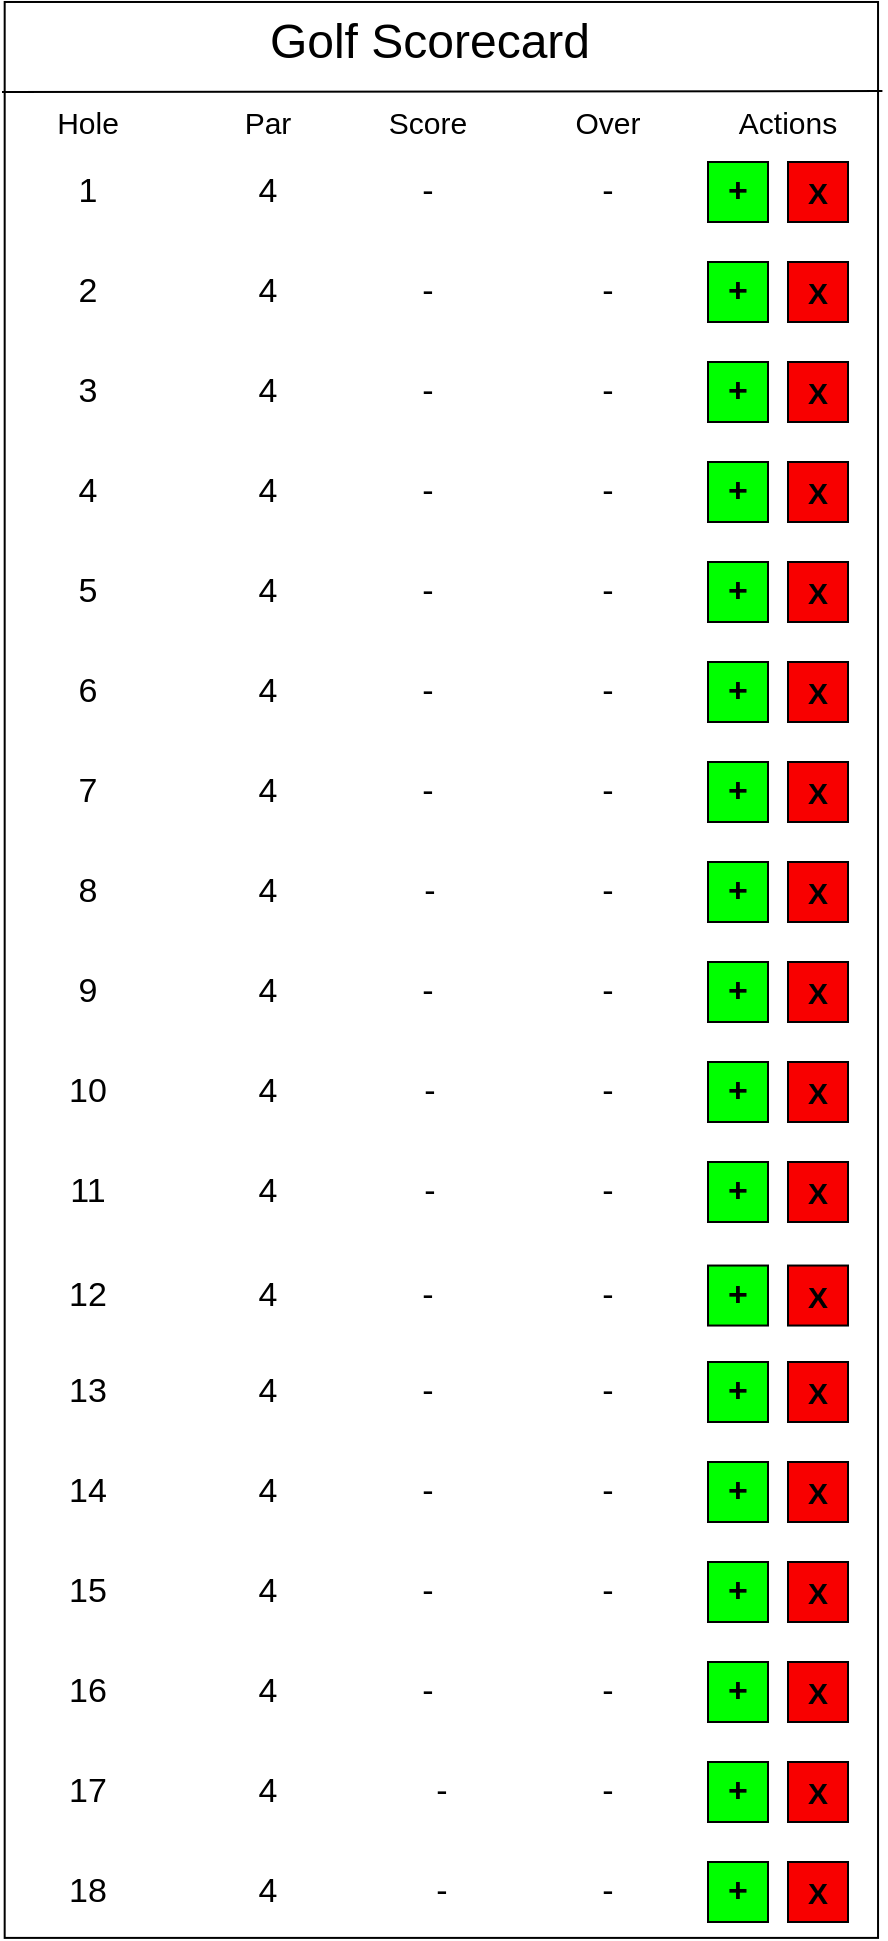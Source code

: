 <mxfile version="13.7.9" type="device"><diagram name="Page-1" id="f1b7ffb7-ca1e-a977-7cf5-a751b3c06c05"><mxGraphModel dx="1185" dy="662" grid="1" gridSize="10" guides="1" tooltips="1" connect="1" arrows="1" fold="1" page="1" pageScale="1" pageWidth="826" pageHeight="1169" background="#ffffff" math="0" shadow="0"><root><mxCell id="0"/><mxCell id="1" parent="0"/><mxCell id="iD8SMM4YKphXC7fFlHKB-61" value="" style="rounded=0;whiteSpace=wrap;html=1;rotation=90;" vertex="1" parent="1"><mxGeometry x="-47.3" y="345.63" width="967.96" height="436.68" as="geometry"/></mxCell><mxCell id="iD8SMM4YKphXC7fFlHKB-63" value="Golf Scorecard" style="text;html=1;strokeColor=none;fillColor=none;align=center;verticalAlign=middle;whiteSpace=wrap;rounded=0;fontSize=24;fontStyle=0" vertex="1" parent="1"><mxGeometry x="231.04" y="80" width="400" height="40" as="geometry"/></mxCell><mxCell id="iD8SMM4YKphXC7fFlHKB-65" value="" style="rounded=0;whiteSpace=wrap;html=1;fontSize=24;" vertex="1" parent="1"><mxGeometry x="490" y="290" width="120" as="geometry"/></mxCell><mxCell id="iD8SMM4YKphXC7fFlHKB-66" value="" style="endArrow=none;html=1;fontSize=24;entryX=0.046;entryY=-0.005;entryDx=0;entryDy=0;entryPerimeter=0;" edge="1" parent="1" target="iD8SMM4YKphXC7fFlHKB-61"><mxGeometry width="50" height="50" relative="1" as="geometry"><mxPoint x="217" y="125" as="sourcePoint"/><mxPoint x="645" y="125" as="targetPoint"/><Array as="points"/></mxGeometry></mxCell><mxCell id="iD8SMM4YKphXC7fFlHKB-67" value="Hole" style="text;html=1;strokeColor=none;fillColor=none;align=center;verticalAlign=middle;whiteSpace=wrap;rounded=0;fontSize=15;" vertex="1" parent="1"><mxGeometry x="230" y="130" width="60" height="20" as="geometry"/></mxCell><mxCell id="iD8SMM4YKphXC7fFlHKB-68" value="Par" style="text;html=1;strokeColor=none;fillColor=none;align=center;verticalAlign=middle;whiteSpace=wrap;rounded=0;fontSize=15;" vertex="1" parent="1"><mxGeometry x="320" y="130" width="60" height="20" as="geometry"/></mxCell><mxCell id="iD8SMM4YKphXC7fFlHKB-69" value="Score" style="text;html=1;strokeColor=none;fillColor=none;align=center;verticalAlign=middle;whiteSpace=wrap;rounded=0;fontSize=15;" vertex="1" parent="1"><mxGeometry x="400" y="130" width="60" height="20" as="geometry"/></mxCell><mxCell id="iD8SMM4YKphXC7fFlHKB-70" value="Over" style="text;html=1;strokeColor=none;fillColor=none;align=center;verticalAlign=middle;whiteSpace=wrap;rounded=0;fontSize=15;" vertex="1" parent="1"><mxGeometry x="490" y="130" width="60" height="20" as="geometry"/></mxCell><mxCell id="iD8SMM4YKphXC7fFlHKB-71" value="Actions" style="text;html=1;strokeColor=none;fillColor=none;align=center;verticalAlign=middle;whiteSpace=wrap;rounded=0;fontSize=15;" vertex="1" parent="1"><mxGeometry x="580" y="130" width="60" height="20" as="geometry"/></mxCell><mxCell id="iD8SMM4YKphXC7fFlHKB-73" value="+" style="whiteSpace=wrap;html=1;aspect=fixed;fontSize=17;fillColor=#00FF00;fontStyle=1" vertex="1" parent="1"><mxGeometry x="570" y="160" width="30" height="30" as="geometry"/></mxCell><mxCell id="iD8SMM4YKphXC7fFlHKB-74" value="X" style="whiteSpace=wrap;html=1;aspect=fixed;fontSize=15;fillColor=#F80000;fontStyle=1;strokeWidth=1;" vertex="1" parent="1"><mxGeometry x="610" y="160" width="30" height="30" as="geometry"/></mxCell><mxCell id="iD8SMM4YKphXC7fFlHKB-77" value="+" style="whiteSpace=wrap;html=1;aspect=fixed;fontSize=17;fillColor=#00FF00;fontStyle=1" vertex="1" parent="1"><mxGeometry x="570" y="210" width="30" height="30" as="geometry"/></mxCell><mxCell id="iD8SMM4YKphXC7fFlHKB-78" value="+" style="whiteSpace=wrap;html=1;aspect=fixed;fontSize=17;fillColor=#00FF00;fontStyle=1" vertex="1" parent="1"><mxGeometry x="570" y="260" width="30" height="30" as="geometry"/></mxCell><mxCell id="iD8SMM4YKphXC7fFlHKB-79" value="+" style="whiteSpace=wrap;html=1;aspect=fixed;fontSize=17;fillColor=#00FF00;fontStyle=1" vertex="1" parent="1"><mxGeometry x="570" y="310" width="30" height="30" as="geometry"/></mxCell><mxCell id="iD8SMM4YKphXC7fFlHKB-80" value="+" style="whiteSpace=wrap;html=1;aspect=fixed;fontSize=17;fillColor=#00FF00;fontStyle=1" vertex="1" parent="1"><mxGeometry x="570" y="360" width="30" height="30" as="geometry"/></mxCell><mxCell id="iD8SMM4YKphXC7fFlHKB-81" value="+" style="whiteSpace=wrap;html=1;aspect=fixed;fontSize=17;fillColor=#00FF00;fontStyle=1" vertex="1" parent="1"><mxGeometry x="570" y="410" width="30" height="30" as="geometry"/></mxCell><mxCell id="iD8SMM4YKphXC7fFlHKB-82" value="+" style="whiteSpace=wrap;html=1;aspect=fixed;fontSize=17;fillColor=#00FF00;fontStyle=1" vertex="1" parent="1"><mxGeometry x="570" y="460" width="30" height="30" as="geometry"/></mxCell><mxCell id="iD8SMM4YKphXC7fFlHKB-83" value="+" style="whiteSpace=wrap;html=1;aspect=fixed;fontSize=17;fillColor=#00FF00;fontStyle=1" vertex="1" parent="1"><mxGeometry x="570" y="510" width="30" height="30" as="geometry"/></mxCell><mxCell id="iD8SMM4YKphXC7fFlHKB-84" value="+" style="whiteSpace=wrap;html=1;aspect=fixed;fontSize=17;fillColor=#00FF00;fontStyle=1" vertex="1" parent="1"><mxGeometry x="570" y="560" width="30" height="30" as="geometry"/></mxCell><mxCell id="iD8SMM4YKphXC7fFlHKB-85" value="+" style="whiteSpace=wrap;html=1;aspect=fixed;fontSize=17;fillColor=#00FF00;fontStyle=1" vertex="1" parent="1"><mxGeometry x="570" y="610" width="30" height="30" as="geometry"/></mxCell><mxCell id="iD8SMM4YKphXC7fFlHKB-86" value="+" style="whiteSpace=wrap;html=1;aspect=fixed;fontSize=17;fillColor=#00FF00;fontStyle=1" vertex="1" parent="1"><mxGeometry x="570" y="660" width="30" height="30" as="geometry"/></mxCell><mxCell id="iD8SMM4YKphXC7fFlHKB-87" value="+" style="whiteSpace=wrap;html=1;aspect=fixed;fontSize=17;fillColor=#00FF00;fontStyle=1" vertex="1" parent="1"><mxGeometry x="570" y="711.77" width="30" height="30" as="geometry"/></mxCell><mxCell id="iD8SMM4YKphXC7fFlHKB-88" value="+" style="whiteSpace=wrap;html=1;aspect=fixed;fontSize=17;fillColor=#00FF00;fontStyle=1" vertex="1" parent="1"><mxGeometry x="570" y="760" width="30" height="30" as="geometry"/></mxCell><mxCell id="iD8SMM4YKphXC7fFlHKB-89" value="+" style="whiteSpace=wrap;html=1;aspect=fixed;fontSize=17;fillColor=#00FF00;fontStyle=1" vertex="1" parent="1"><mxGeometry x="570" y="810" width="30" height="30" as="geometry"/></mxCell><mxCell id="iD8SMM4YKphXC7fFlHKB-90" value="+" style="whiteSpace=wrap;html=1;aspect=fixed;fontSize=17;fillColor=#00FF00;fontStyle=1" vertex="1" parent="1"><mxGeometry x="570" y="860" width="30" height="30" as="geometry"/></mxCell><mxCell id="iD8SMM4YKphXC7fFlHKB-91" value="+" style="whiteSpace=wrap;html=1;aspect=fixed;fontSize=17;fillColor=#00FF00;fontStyle=1" vertex="1" parent="1"><mxGeometry x="570" y="910" width="30" height="30" as="geometry"/></mxCell><mxCell id="iD8SMM4YKphXC7fFlHKB-92" value="+" style="whiteSpace=wrap;html=1;aspect=fixed;fontSize=17;fillColor=#00FF00;fontStyle=1" vertex="1" parent="1"><mxGeometry x="570" y="960" width="30" height="30" as="geometry"/></mxCell><mxCell id="iD8SMM4YKphXC7fFlHKB-93" value="+" style="whiteSpace=wrap;html=1;aspect=fixed;fontSize=17;fillColor=#00FF00;fontStyle=1" vertex="1" parent="1"><mxGeometry x="570" y="1010" width="30" height="30" as="geometry"/></mxCell><mxCell id="iD8SMM4YKphXC7fFlHKB-99" value="X" style="whiteSpace=wrap;html=1;aspect=fixed;fontSize=15;fillColor=#F80000;fontStyle=1;strokeWidth=1;" vertex="1" parent="1"><mxGeometry x="610" y="210" width="30" height="30" as="geometry"/></mxCell><mxCell id="iD8SMM4YKphXC7fFlHKB-100" value="X" style="whiteSpace=wrap;html=1;aspect=fixed;fontSize=15;fillColor=#F80000;fontStyle=1;strokeWidth=1;" vertex="1" parent="1"><mxGeometry x="610" y="260" width="30" height="30" as="geometry"/></mxCell><mxCell id="iD8SMM4YKphXC7fFlHKB-101" value="X" style="whiteSpace=wrap;html=1;aspect=fixed;fontSize=15;fillColor=#F80000;fontStyle=1;strokeWidth=1;" vertex="1" parent="1"><mxGeometry x="610" y="310" width="30" height="30" as="geometry"/></mxCell><mxCell id="iD8SMM4YKphXC7fFlHKB-102" value="X" style="whiteSpace=wrap;html=1;aspect=fixed;fontSize=15;fillColor=#F80000;fontStyle=1;strokeWidth=1;" vertex="1" parent="1"><mxGeometry x="610" y="360" width="30" height="30" as="geometry"/></mxCell><mxCell id="iD8SMM4YKphXC7fFlHKB-103" value="X" style="whiteSpace=wrap;html=1;aspect=fixed;fontSize=15;fillColor=#F80000;fontStyle=1;strokeWidth=1;" vertex="1" parent="1"><mxGeometry x="610" y="410" width="30" height="30" as="geometry"/></mxCell><mxCell id="iD8SMM4YKphXC7fFlHKB-104" value="X" style="whiteSpace=wrap;html=1;aspect=fixed;fontSize=15;fillColor=#F80000;fontStyle=1;strokeWidth=1;" vertex="1" parent="1"><mxGeometry x="610" y="460" width="30" height="30" as="geometry"/></mxCell><mxCell id="iD8SMM4YKphXC7fFlHKB-105" value="X" style="whiteSpace=wrap;html=1;aspect=fixed;fontSize=15;fillColor=#F80000;fontStyle=1;strokeWidth=1;" vertex="1" parent="1"><mxGeometry x="610" y="510" width="30" height="30" as="geometry"/></mxCell><mxCell id="iD8SMM4YKphXC7fFlHKB-106" value="X" style="whiteSpace=wrap;html=1;aspect=fixed;fontSize=15;fillColor=#F80000;fontStyle=1;strokeWidth=1;" vertex="1" parent="1"><mxGeometry x="610" y="560" width="30" height="30" as="geometry"/></mxCell><mxCell id="iD8SMM4YKphXC7fFlHKB-107" value="X" style="whiteSpace=wrap;html=1;aspect=fixed;fontSize=15;fillColor=#F80000;fontStyle=1;strokeWidth=1;" vertex="1" parent="1"><mxGeometry x="610" y="610" width="30" height="30" as="geometry"/></mxCell><mxCell id="iD8SMM4YKphXC7fFlHKB-108" value="X" style="whiteSpace=wrap;html=1;aspect=fixed;fontSize=15;fillColor=#F80000;fontStyle=1;strokeWidth=1;" vertex="1" parent="1"><mxGeometry x="610" y="660" width="30" height="30" as="geometry"/></mxCell><mxCell id="iD8SMM4YKphXC7fFlHKB-109" value="X" style="whiteSpace=wrap;html=1;aspect=fixed;fontSize=15;fillColor=#F80000;fontStyle=1;strokeWidth=1;" vertex="1" parent="1"><mxGeometry x="610" y="711.77" width="30" height="30" as="geometry"/></mxCell><mxCell id="iD8SMM4YKphXC7fFlHKB-110" value="X" style="whiteSpace=wrap;html=1;aspect=fixed;fontSize=15;fillColor=#F80000;fontStyle=1;strokeWidth=1;" vertex="1" parent="1"><mxGeometry x="610" y="760" width="30" height="30" as="geometry"/></mxCell><mxCell id="iD8SMM4YKphXC7fFlHKB-111" value="X" style="whiteSpace=wrap;html=1;aspect=fixed;fontSize=15;fillColor=#F80000;fontStyle=1;strokeWidth=1;" vertex="1" parent="1"><mxGeometry x="610" y="810" width="30" height="30" as="geometry"/></mxCell><mxCell id="iD8SMM4YKphXC7fFlHKB-112" value="X" style="whiteSpace=wrap;html=1;aspect=fixed;fontSize=15;fillColor=#F80000;fontStyle=1;strokeWidth=1;" vertex="1" parent="1"><mxGeometry x="610" y="860" width="30" height="30" as="geometry"/></mxCell><mxCell id="iD8SMM4YKphXC7fFlHKB-113" value="X" style="whiteSpace=wrap;html=1;aspect=fixed;fontSize=15;fillColor=#F80000;fontStyle=1;strokeWidth=1;" vertex="1" parent="1"><mxGeometry x="610" y="910" width="30" height="30" as="geometry"/></mxCell><mxCell id="iD8SMM4YKphXC7fFlHKB-114" value="X" style="whiteSpace=wrap;html=1;aspect=fixed;fontSize=15;fillColor=#F80000;fontStyle=1;strokeWidth=1;" vertex="1" parent="1"><mxGeometry x="610" y="960" width="30" height="30" as="geometry"/></mxCell><mxCell id="iD8SMM4YKphXC7fFlHKB-115" value="X" style="whiteSpace=wrap;html=1;aspect=fixed;fontSize=15;fillColor=#F80000;fontStyle=1;strokeWidth=1;" vertex="1" parent="1"><mxGeometry x="610" y="1010" width="30" height="30" as="geometry"/></mxCell><mxCell id="iD8SMM4YKphXC7fFlHKB-118" value="1" style="text;html=1;strokeColor=none;fillColor=none;align=center;verticalAlign=middle;whiteSpace=wrap;rounded=0;fontSize=17;" vertex="1" parent="1"><mxGeometry x="250" y="165" width="20" height="20" as="geometry"/></mxCell><mxCell id="iD8SMM4YKphXC7fFlHKB-119" value="2" style="text;html=1;strokeColor=none;fillColor=none;align=center;verticalAlign=middle;whiteSpace=wrap;rounded=0;fontSize=17;" vertex="1" parent="1"><mxGeometry x="240" y="215" width="40" height="20" as="geometry"/></mxCell><mxCell id="iD8SMM4YKphXC7fFlHKB-120" value="3&lt;span style=&quot;color: rgba(0 , 0 , 0 , 0) ; font-family: monospace ; font-size: 0px&quot;&gt;%3CmxGraphModel%3E%3Croot%3E%3CmxCell%20id%3D%220%22%2F%3E%3CmxCell%20id%3D%221%22%20parent%3D%220%22%2F%3E%3CmxCell%20id%3D%222%22%20value%3D%222%22%20style%3D%22text%3Bhtml%3D1%3BstrokeColor%3Dnone%3BfillColor%3Dnone%3Balign%3Dcenter%3BverticalAlign%3Dmiddle%3BwhiteSpace%3Dwrap%3Brounded%3D0%3BfontSize%3D17%3B%22%20vertex%3D%221%22%20parent%3D%221%22%3E%3CmxGeometry%20x%3D%22240%22%20y%3D%22215%22%20width%3D%2240%22%20height%3D%2220%22%20as%3D%22geometry%22%2F%3E%3C%2FmxCell%3E%3C%2Froot%3E%3C%2FmxGraphModel%3E&lt;/span&gt;" style="text;html=1;strokeColor=none;fillColor=none;align=center;verticalAlign=middle;whiteSpace=wrap;rounded=0;fontSize=17;" vertex="1" parent="1"><mxGeometry x="240" y="265" width="40" height="20" as="geometry"/></mxCell><mxCell id="iD8SMM4YKphXC7fFlHKB-121" value="4" style="text;html=1;strokeColor=none;fillColor=none;align=center;verticalAlign=middle;whiteSpace=wrap;rounded=0;fontSize=17;" vertex="1" parent="1"><mxGeometry x="240" y="315" width="40" height="20" as="geometry"/></mxCell><mxCell id="iD8SMM4YKphXC7fFlHKB-122" value="4" style="text;html=1;strokeColor=none;fillColor=none;align=center;verticalAlign=middle;whiteSpace=wrap;rounded=0;fontSize=17;" vertex="1" parent="1"><mxGeometry x="330" y="265" width="40" height="20" as="geometry"/></mxCell><mxCell id="iD8SMM4YKphXC7fFlHKB-123" value="4" style="text;html=1;strokeColor=none;fillColor=none;align=center;verticalAlign=middle;whiteSpace=wrap;rounded=0;fontSize=17;" vertex="1" parent="1"><mxGeometry x="330" y="165" width="40" height="20" as="geometry"/></mxCell><mxCell id="iD8SMM4YKphXC7fFlHKB-124" value="4" style="text;html=1;strokeColor=none;fillColor=none;align=center;verticalAlign=middle;whiteSpace=wrap;rounded=0;fontSize=17;" vertex="1" parent="1"><mxGeometry x="330" y="215" width="40" height="20" as="geometry"/></mxCell><mxCell id="iD8SMM4YKphXC7fFlHKB-125" value="4" style="text;html=1;strokeColor=none;fillColor=none;align=center;verticalAlign=middle;whiteSpace=wrap;rounded=0;fontSize=17;" vertex="1" parent="1"><mxGeometry x="330" y="315" width="40" height="20" as="geometry"/></mxCell><mxCell id="iD8SMM4YKphXC7fFlHKB-126" value="4" style="text;html=1;strokeColor=none;fillColor=none;align=center;verticalAlign=middle;whiteSpace=wrap;rounded=0;fontSize=17;" vertex="1" parent="1"><mxGeometry x="330" y="365" width="40" height="20" as="geometry"/></mxCell><mxCell id="iD8SMM4YKphXC7fFlHKB-127" value="4" style="text;html=1;strokeColor=none;fillColor=none;align=center;verticalAlign=middle;whiteSpace=wrap;rounded=0;fontSize=17;" vertex="1" parent="1"><mxGeometry x="330" y="415" width="40" height="20" as="geometry"/></mxCell><mxCell id="iD8SMM4YKphXC7fFlHKB-128" value="4" style="text;html=1;strokeColor=none;fillColor=none;align=center;verticalAlign=middle;whiteSpace=wrap;rounded=0;fontSize=17;" vertex="1" parent="1"><mxGeometry x="330" y="465" width="40" height="20" as="geometry"/></mxCell><mxCell id="iD8SMM4YKphXC7fFlHKB-129" value="4" style="text;html=1;strokeColor=none;fillColor=none;align=center;verticalAlign=middle;whiteSpace=wrap;rounded=0;fontSize=17;" vertex="1" parent="1"><mxGeometry x="330" y="515" width="40" height="20" as="geometry"/></mxCell><mxCell id="iD8SMM4YKphXC7fFlHKB-130" value="4" style="text;html=1;strokeColor=none;fillColor=none;align=center;verticalAlign=middle;whiteSpace=wrap;rounded=0;fontSize=17;" vertex="1" parent="1"><mxGeometry x="330" y="565" width="40" height="20" as="geometry"/></mxCell><mxCell id="iD8SMM4YKphXC7fFlHKB-131" value="4" style="text;html=1;strokeColor=none;fillColor=none;align=center;verticalAlign=middle;whiteSpace=wrap;rounded=0;fontSize=17;" vertex="1" parent="1"><mxGeometry x="330" y="615" width="40" height="20" as="geometry"/></mxCell><mxCell id="iD8SMM4YKphXC7fFlHKB-132" value="4" style="text;html=1;strokeColor=none;fillColor=none;align=center;verticalAlign=middle;whiteSpace=wrap;rounded=0;fontSize=17;" vertex="1" parent="1"><mxGeometry x="330" y="665" width="40" height="20" as="geometry"/></mxCell><mxCell id="iD8SMM4YKphXC7fFlHKB-133" value="4" style="text;html=1;strokeColor=none;fillColor=none;align=center;verticalAlign=middle;whiteSpace=wrap;rounded=0;fontSize=17;" vertex="1" parent="1"><mxGeometry x="330" y="716.77" width="40" height="20" as="geometry"/></mxCell><mxCell id="iD8SMM4YKphXC7fFlHKB-134" value="4" style="text;html=1;strokeColor=none;fillColor=none;align=center;verticalAlign=middle;whiteSpace=wrap;rounded=0;fontSize=17;" vertex="1" parent="1"><mxGeometry x="330" y="765" width="40" height="20" as="geometry"/></mxCell><mxCell id="iD8SMM4YKphXC7fFlHKB-135" value="4" style="text;html=1;strokeColor=none;fillColor=none;align=center;verticalAlign=middle;whiteSpace=wrap;rounded=0;fontSize=17;" vertex="1" parent="1"><mxGeometry x="330" y="815" width="40" height="20" as="geometry"/></mxCell><mxCell id="iD8SMM4YKphXC7fFlHKB-136" value="4" style="text;html=1;strokeColor=none;fillColor=none;align=center;verticalAlign=middle;whiteSpace=wrap;rounded=0;fontSize=17;" vertex="1" parent="1"><mxGeometry x="330" y="865" width="40" height="20" as="geometry"/></mxCell><mxCell id="iD8SMM4YKphXC7fFlHKB-137" value="4" style="text;html=1;strokeColor=none;fillColor=none;align=center;verticalAlign=middle;whiteSpace=wrap;rounded=0;fontSize=17;" vertex="1" parent="1"><mxGeometry x="330" y="915" width="40" height="20" as="geometry"/></mxCell><mxCell id="iD8SMM4YKphXC7fFlHKB-138" value="4" style="text;html=1;strokeColor=none;fillColor=none;align=center;verticalAlign=middle;whiteSpace=wrap;rounded=0;fontSize=17;" vertex="1" parent="1"><mxGeometry x="330" y="965" width="40" height="20" as="geometry"/></mxCell><mxCell id="iD8SMM4YKphXC7fFlHKB-140" value="4" style="text;html=1;strokeColor=none;fillColor=none;align=center;verticalAlign=middle;whiteSpace=wrap;rounded=0;fontSize=17;" vertex="1" parent="1"><mxGeometry x="330" y="1015" width="40" height="20" as="geometry"/></mxCell><mxCell id="iD8SMM4YKphXC7fFlHKB-142" value="5" style="text;html=1;strokeColor=none;fillColor=none;align=center;verticalAlign=middle;whiteSpace=wrap;rounded=0;fontSize=17;" vertex="1" parent="1"><mxGeometry x="240" y="365" width="40" height="20" as="geometry"/></mxCell><mxCell id="iD8SMM4YKphXC7fFlHKB-143" value="6" style="text;html=1;strokeColor=none;fillColor=none;align=center;verticalAlign=middle;whiteSpace=wrap;rounded=0;fontSize=17;" vertex="1" parent="1"><mxGeometry x="240" y="415" width="40" height="20" as="geometry"/></mxCell><mxCell id="iD8SMM4YKphXC7fFlHKB-144" value="7" style="text;html=1;strokeColor=none;fillColor=none;align=center;verticalAlign=middle;whiteSpace=wrap;rounded=0;fontSize=17;" vertex="1" parent="1"><mxGeometry x="240" y="465" width="40" height="20" as="geometry"/></mxCell><mxCell id="iD8SMM4YKphXC7fFlHKB-145" value="8" style="text;html=1;strokeColor=none;fillColor=none;align=center;verticalAlign=middle;whiteSpace=wrap;rounded=0;fontSize=17;" vertex="1" parent="1"><mxGeometry x="240" y="515" width="40" height="20" as="geometry"/></mxCell><mxCell id="iD8SMM4YKphXC7fFlHKB-146" value="9" style="text;html=1;strokeColor=none;fillColor=none;align=center;verticalAlign=middle;whiteSpace=wrap;rounded=0;fontSize=17;" vertex="1" parent="1"><mxGeometry x="240" y="565" width="40" height="20" as="geometry"/></mxCell><mxCell id="iD8SMM4YKphXC7fFlHKB-147" value="10" style="text;html=1;strokeColor=none;fillColor=none;align=center;verticalAlign=middle;whiteSpace=wrap;rounded=0;fontSize=17;" vertex="1" parent="1"><mxGeometry x="240" y="615" width="40" height="20" as="geometry"/></mxCell><mxCell id="iD8SMM4YKphXC7fFlHKB-148" value="11" style="text;html=1;strokeColor=none;fillColor=none;align=center;verticalAlign=middle;whiteSpace=wrap;rounded=0;fontSize=17;" vertex="1" parent="1"><mxGeometry x="240" y="665" width="40" height="20" as="geometry"/></mxCell><mxCell id="iD8SMM4YKphXC7fFlHKB-149" value="12" style="text;html=1;strokeColor=none;fillColor=none;align=center;verticalAlign=middle;whiteSpace=wrap;rounded=0;fontSize=17;" vertex="1" parent="1"><mxGeometry x="240" y="716.77" width="40" height="20" as="geometry"/></mxCell><mxCell id="iD8SMM4YKphXC7fFlHKB-150" value="13" style="text;html=1;strokeColor=none;fillColor=none;align=center;verticalAlign=middle;whiteSpace=wrap;rounded=0;fontSize=17;" vertex="1" parent="1"><mxGeometry x="240" y="765" width="40" height="20" as="geometry"/></mxCell><mxCell id="iD8SMM4YKphXC7fFlHKB-151" value="14" style="text;html=1;strokeColor=none;fillColor=none;align=center;verticalAlign=middle;whiteSpace=wrap;rounded=0;fontSize=17;" vertex="1" parent="1"><mxGeometry x="240" y="815" width="40" height="20" as="geometry"/></mxCell><mxCell id="iD8SMM4YKphXC7fFlHKB-152" value="15" style="text;html=1;strokeColor=none;fillColor=none;align=center;verticalAlign=middle;whiteSpace=wrap;rounded=0;fontSize=17;" vertex="1" parent="1"><mxGeometry x="240" y="865" width="40" height="20" as="geometry"/></mxCell><mxCell id="iD8SMM4YKphXC7fFlHKB-153" value="16" style="text;html=1;strokeColor=none;fillColor=none;align=center;verticalAlign=middle;whiteSpace=wrap;rounded=0;fontSize=17;" vertex="1" parent="1"><mxGeometry x="240" y="915" width="40" height="20" as="geometry"/></mxCell><mxCell id="iD8SMM4YKphXC7fFlHKB-154" value="17" style="text;html=1;strokeColor=none;fillColor=none;align=center;verticalAlign=middle;whiteSpace=wrap;rounded=0;fontSize=17;" vertex="1" parent="1"><mxGeometry x="240" y="965" width="40" height="20" as="geometry"/></mxCell><mxCell id="iD8SMM4YKphXC7fFlHKB-156" value="18" style="text;html=1;strokeColor=none;fillColor=none;align=center;verticalAlign=middle;whiteSpace=wrap;rounded=0;fontSize=17;" vertex="1" parent="1"><mxGeometry x="240" y="1015" width="40" height="20" as="geometry"/></mxCell><mxCell id="iD8SMM4YKphXC7fFlHKB-157" value="-" style="text;html=1;strokeColor=none;fillColor=none;align=center;verticalAlign=middle;whiteSpace=wrap;rounded=0;fontSize=17;" vertex="1" parent="1"><mxGeometry x="410" y="165" width="40" height="20" as="geometry"/></mxCell><mxCell id="iD8SMM4YKphXC7fFlHKB-158" value="-" style="text;html=1;strokeColor=none;fillColor=none;align=center;verticalAlign=middle;whiteSpace=wrap;rounded=0;fontSize=17;" vertex="1" parent="1"><mxGeometry x="500" y="165" width="40" height="20" as="geometry"/></mxCell><mxCell id="iD8SMM4YKphXC7fFlHKB-159" value="-" style="text;html=1;strokeColor=none;fillColor=none;align=center;verticalAlign=middle;whiteSpace=wrap;rounded=0;fontSize=17;" vertex="1" parent="1"><mxGeometry x="410" y="215" width="40" height="20" as="geometry"/></mxCell><mxCell id="iD8SMM4YKphXC7fFlHKB-160" value="-" style="text;html=1;strokeColor=none;fillColor=none;align=center;verticalAlign=middle;whiteSpace=wrap;rounded=0;fontSize=17;" vertex="1" parent="1"><mxGeometry x="500" y="215" width="40" height="20" as="geometry"/></mxCell><mxCell id="iD8SMM4YKphXC7fFlHKB-161" value="-" style="text;html=1;strokeColor=none;fillColor=none;align=center;verticalAlign=middle;whiteSpace=wrap;rounded=0;fontSize=17;" vertex="1" parent="1"><mxGeometry x="410" y="265" width="40" height="20" as="geometry"/></mxCell><mxCell id="iD8SMM4YKphXC7fFlHKB-162" value="-" style="text;html=1;strokeColor=none;fillColor=none;align=center;verticalAlign=middle;whiteSpace=wrap;rounded=0;fontSize=17;" vertex="1" parent="1"><mxGeometry x="500" y="265" width="40" height="20" as="geometry"/></mxCell><mxCell id="iD8SMM4YKphXC7fFlHKB-163" value="-" style="text;html=1;strokeColor=none;fillColor=none;align=center;verticalAlign=middle;whiteSpace=wrap;rounded=0;fontSize=17;" vertex="1" parent="1"><mxGeometry x="410" y="315" width="40" height="20" as="geometry"/></mxCell><mxCell id="iD8SMM4YKphXC7fFlHKB-164" value="-" style="text;html=1;strokeColor=none;fillColor=none;align=center;verticalAlign=middle;whiteSpace=wrap;rounded=0;fontSize=17;" vertex="1" parent="1"><mxGeometry x="500" y="315" width="40" height="20" as="geometry"/></mxCell><mxCell id="iD8SMM4YKphXC7fFlHKB-165" value="-" style="text;html=1;strokeColor=none;fillColor=none;align=center;verticalAlign=middle;whiteSpace=wrap;rounded=0;fontSize=17;" vertex="1" parent="1"><mxGeometry x="410" y="365" width="40" height="20" as="geometry"/></mxCell><mxCell id="iD8SMM4YKphXC7fFlHKB-166" value="-" style="text;html=1;strokeColor=none;fillColor=none;align=center;verticalAlign=middle;whiteSpace=wrap;rounded=0;fontSize=17;" vertex="1" parent="1"><mxGeometry x="500" y="365" width="40" height="20" as="geometry"/></mxCell><mxCell id="iD8SMM4YKphXC7fFlHKB-167" value="-" style="text;html=1;strokeColor=none;fillColor=none;align=center;verticalAlign=middle;whiteSpace=wrap;rounded=0;fontSize=17;" vertex="1" parent="1"><mxGeometry x="410" y="415" width="40" height="20" as="geometry"/></mxCell><mxCell id="iD8SMM4YKphXC7fFlHKB-168" value="-" style="text;html=1;strokeColor=none;fillColor=none;align=center;verticalAlign=middle;whiteSpace=wrap;rounded=0;fontSize=17;" vertex="1" parent="1"><mxGeometry x="500" y="415" width="40" height="20" as="geometry"/></mxCell><mxCell id="iD8SMM4YKphXC7fFlHKB-169" value="-" style="text;html=1;strokeColor=none;fillColor=none;align=center;verticalAlign=middle;whiteSpace=wrap;rounded=0;fontSize=17;" vertex="1" parent="1"><mxGeometry x="500" y="465" width="40" height="20" as="geometry"/></mxCell><mxCell id="iD8SMM4YKphXC7fFlHKB-170" value="-" style="text;html=1;strokeColor=none;fillColor=none;align=center;verticalAlign=middle;whiteSpace=wrap;rounded=0;fontSize=17;" vertex="1" parent="1"><mxGeometry x="410" y="465" width="40" height="20" as="geometry"/></mxCell><mxCell id="iD8SMM4YKphXC7fFlHKB-171" value="-" style="text;html=1;strokeColor=none;fillColor=none;align=center;verticalAlign=middle;whiteSpace=wrap;rounded=0;fontSize=17;" vertex="1" parent="1"><mxGeometry x="500" y="565" width="40" height="20" as="geometry"/></mxCell><mxCell id="iD8SMM4YKphXC7fFlHKB-172" value="-" style="text;html=1;strokeColor=none;fillColor=none;align=center;verticalAlign=middle;whiteSpace=wrap;rounded=0;fontSize=17;" vertex="1" parent="1"><mxGeometry x="411.04" y="515" width="40" height="20" as="geometry"/></mxCell><mxCell id="iD8SMM4YKphXC7fFlHKB-173" value="-" style="text;html=1;strokeColor=none;fillColor=none;align=center;verticalAlign=middle;whiteSpace=wrap;rounded=0;fontSize=17;" vertex="1" parent="1"><mxGeometry x="500" y="515" width="40" height="20" as="geometry"/></mxCell><mxCell id="iD8SMM4YKphXC7fFlHKB-174" value="-" style="text;html=1;strokeColor=none;fillColor=none;align=center;verticalAlign=middle;whiteSpace=wrap;rounded=0;fontSize=17;" vertex="1" parent="1"><mxGeometry x="410" y="565" width="40" height="20" as="geometry"/></mxCell><mxCell id="iD8SMM4YKphXC7fFlHKB-175" value="-" style="text;html=1;strokeColor=none;fillColor=none;align=center;verticalAlign=middle;whiteSpace=wrap;rounded=0;fontSize=17;" vertex="1" parent="1"><mxGeometry x="500" y="615" width="40" height="20" as="geometry"/></mxCell><mxCell id="iD8SMM4YKphXC7fFlHKB-176" value="-" style="text;html=1;strokeColor=none;fillColor=none;align=center;verticalAlign=middle;whiteSpace=wrap;rounded=0;fontSize=17;" vertex="1" parent="1"><mxGeometry x="411.04" y="615" width="40" height="20" as="geometry"/></mxCell><mxCell id="iD8SMM4YKphXC7fFlHKB-177" value="-" style="text;html=1;strokeColor=none;fillColor=none;align=center;verticalAlign=middle;whiteSpace=wrap;rounded=0;fontSize=17;" vertex="1" parent="1"><mxGeometry x="500" y="665" width="40" height="20" as="geometry"/></mxCell><mxCell id="iD8SMM4YKphXC7fFlHKB-178" value="-" style="text;html=1;strokeColor=none;fillColor=none;align=center;verticalAlign=middle;whiteSpace=wrap;rounded=0;fontSize=17;" vertex="1" parent="1"><mxGeometry x="411.04" y="665" width="40" height="20" as="geometry"/></mxCell><mxCell id="iD8SMM4YKphXC7fFlHKB-179" value="-" style="text;html=1;strokeColor=none;fillColor=none;align=center;verticalAlign=middle;whiteSpace=wrap;rounded=0;fontSize=17;" vertex="1" parent="1"><mxGeometry x="410" y="716.77" width="40" height="20" as="geometry"/></mxCell><mxCell id="iD8SMM4YKphXC7fFlHKB-180" value="-" style="text;html=1;strokeColor=none;fillColor=none;align=center;verticalAlign=middle;whiteSpace=wrap;rounded=0;fontSize=17;" vertex="1" parent="1"><mxGeometry x="500" y="716.77" width="40" height="20" as="geometry"/></mxCell><mxCell id="iD8SMM4YKphXC7fFlHKB-181" value="-" style="text;html=1;strokeColor=none;fillColor=none;align=center;verticalAlign=middle;whiteSpace=wrap;rounded=0;fontSize=17;" vertex="1" parent="1"><mxGeometry x="500" y="765" width="40" height="20" as="geometry"/></mxCell><mxCell id="iD8SMM4YKphXC7fFlHKB-182" value="-" style="text;html=1;strokeColor=none;fillColor=none;align=center;verticalAlign=middle;whiteSpace=wrap;rounded=0;fontSize=17;" vertex="1" parent="1"><mxGeometry x="500" y="815" width="40" height="20" as="geometry"/></mxCell><mxCell id="iD8SMM4YKphXC7fFlHKB-183" value="-" style="text;html=1;strokeColor=none;fillColor=none;align=center;verticalAlign=middle;whiteSpace=wrap;rounded=0;fontSize=17;" vertex="1" parent="1"><mxGeometry x="500" y="865" width="40" height="20" as="geometry"/></mxCell><mxCell id="iD8SMM4YKphXC7fFlHKB-184" value="-" style="text;html=1;strokeColor=none;fillColor=none;align=center;verticalAlign=middle;whiteSpace=wrap;rounded=0;fontSize=17;" vertex="1" parent="1"><mxGeometry x="500" y="915" width="40" height="20" as="geometry"/></mxCell><mxCell id="iD8SMM4YKphXC7fFlHKB-185" value="-" style="text;html=1;strokeColor=none;fillColor=none;align=center;verticalAlign=middle;whiteSpace=wrap;rounded=0;fontSize=17;" vertex="1" parent="1"><mxGeometry x="500" y="965" width="40" height="20" as="geometry"/></mxCell><mxCell id="iD8SMM4YKphXC7fFlHKB-186" value="-" style="text;html=1;strokeColor=none;fillColor=none;align=center;verticalAlign=middle;whiteSpace=wrap;rounded=0;fontSize=17;" vertex="1" parent="1"><mxGeometry x="500" y="1015" width="40" height="20" as="geometry"/></mxCell><mxCell id="iD8SMM4YKphXC7fFlHKB-187" value="-" style="text;html=1;strokeColor=none;fillColor=none;align=center;verticalAlign=middle;whiteSpace=wrap;rounded=0;fontSize=17;" vertex="1" parent="1"><mxGeometry x="410" y="815" width="40" height="20" as="geometry"/></mxCell><mxCell id="iD8SMM4YKphXC7fFlHKB-188" value="-" style="text;html=1;strokeColor=none;fillColor=none;align=center;verticalAlign=middle;whiteSpace=wrap;rounded=0;fontSize=17;" vertex="1" parent="1"><mxGeometry x="410" y="865" width="40" height="20" as="geometry"/></mxCell><mxCell id="iD8SMM4YKphXC7fFlHKB-189" value="-" style="text;html=1;strokeColor=none;fillColor=none;align=center;verticalAlign=middle;whiteSpace=wrap;rounded=0;fontSize=17;" vertex="1" parent="1"><mxGeometry x="410" y="915" width="40" height="20" as="geometry"/></mxCell><mxCell id="iD8SMM4YKphXC7fFlHKB-190" value="-" style="text;html=1;strokeColor=none;fillColor=none;align=center;verticalAlign=middle;whiteSpace=wrap;rounded=0;fontSize=17;" vertex="1" parent="1"><mxGeometry x="416.68" y="965" width="40" height="20" as="geometry"/></mxCell><mxCell id="iD8SMM4YKphXC7fFlHKB-191" value="-" style="text;html=1;strokeColor=none;fillColor=none;align=center;verticalAlign=middle;whiteSpace=wrap;rounded=0;fontSize=17;" vertex="1" parent="1"><mxGeometry x="416.68" y="1015" width="40" height="20" as="geometry"/></mxCell><mxCell id="iD8SMM4YKphXC7fFlHKB-194" value="-" style="text;html=1;strokeColor=none;fillColor=none;align=center;verticalAlign=middle;whiteSpace=wrap;rounded=0;fontSize=17;" vertex="1" parent="1"><mxGeometry x="410" y="765" width="40" height="20" as="geometry"/></mxCell></root></mxGraphModel></diagram></mxfile>